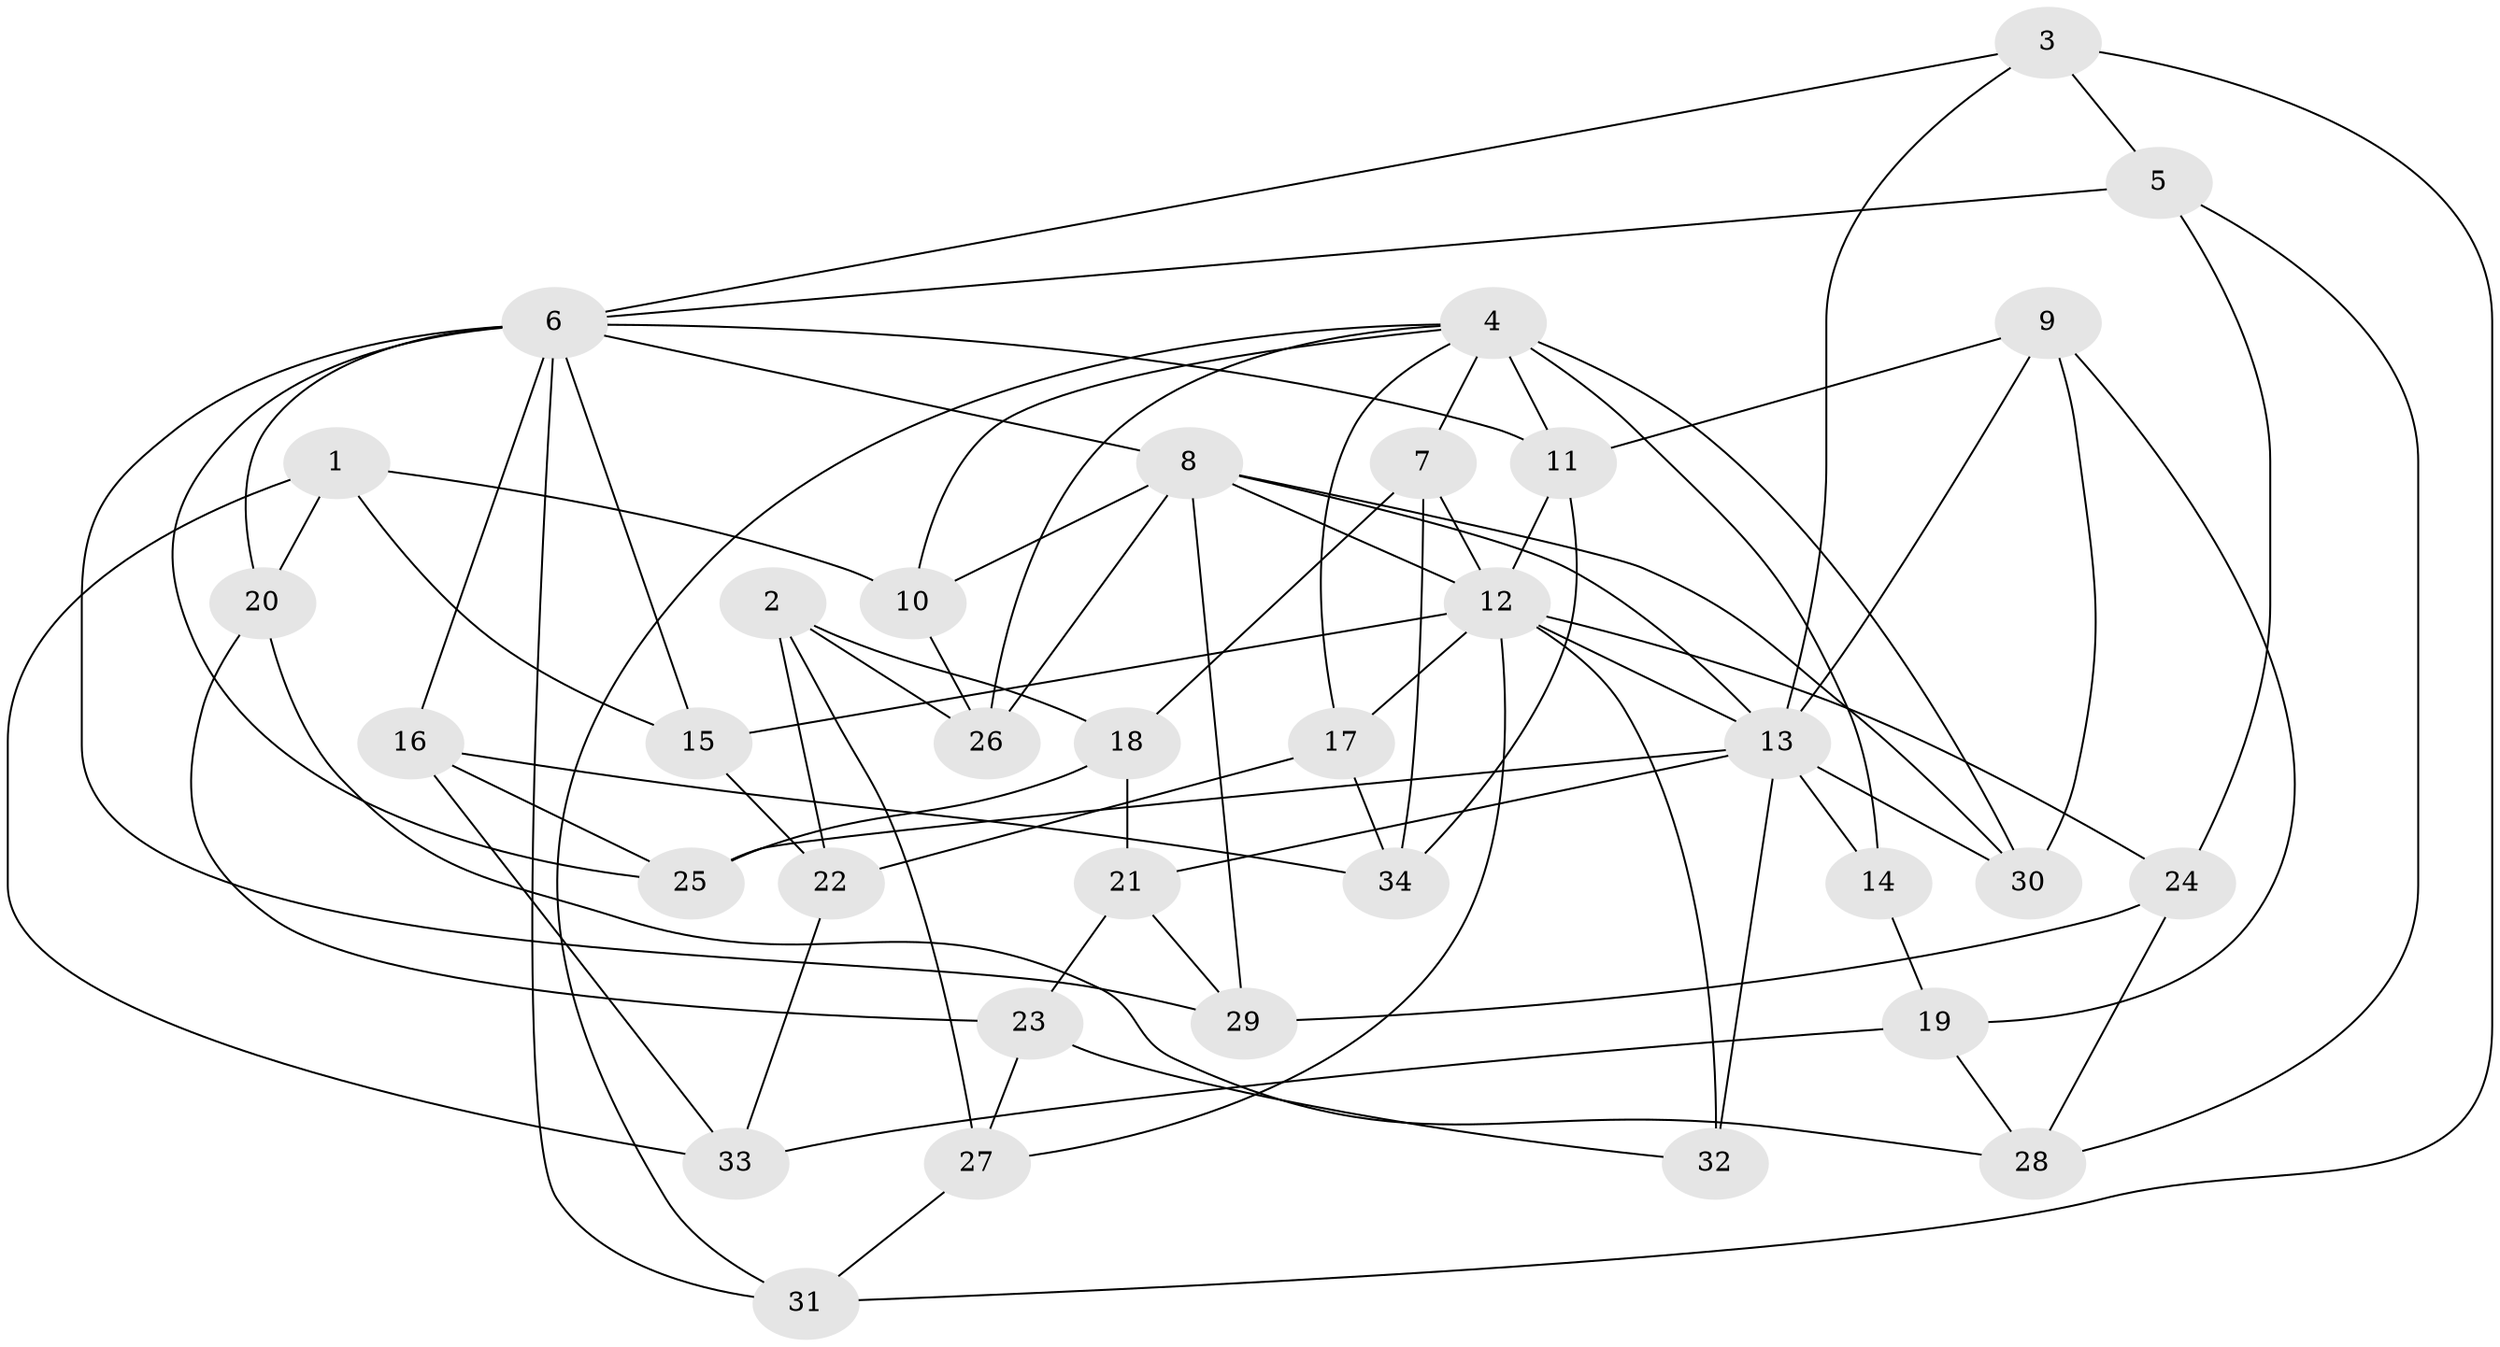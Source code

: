 // original degree distribution, {4: 1.0}
// Generated by graph-tools (version 1.1) at 2025/53/03/04/25 22:53:51]
// undirected, 34 vertices, 79 edges
graph export_dot {
  node [color=gray90,style=filled];
  1;
  2;
  3;
  4;
  5;
  6;
  7;
  8;
  9;
  10;
  11;
  12;
  13;
  14;
  15;
  16;
  17;
  18;
  19;
  20;
  21;
  22;
  23;
  24;
  25;
  26;
  27;
  28;
  29;
  30;
  31;
  32;
  33;
  34;
  1 -- 10 [weight=1.0];
  1 -- 15 [weight=1.0];
  1 -- 20 [weight=1.0];
  1 -- 33 [weight=1.0];
  2 -- 18 [weight=1.0];
  2 -- 22 [weight=1.0];
  2 -- 26 [weight=1.0];
  2 -- 27 [weight=1.0];
  3 -- 5 [weight=1.0];
  3 -- 6 [weight=1.0];
  3 -- 13 [weight=1.0];
  3 -- 31 [weight=1.0];
  4 -- 7 [weight=1.0];
  4 -- 10 [weight=1.0];
  4 -- 11 [weight=3.0];
  4 -- 14 [weight=1.0];
  4 -- 17 [weight=1.0];
  4 -- 26 [weight=1.0];
  4 -- 30 [weight=1.0];
  4 -- 31 [weight=1.0];
  5 -- 6 [weight=1.0];
  5 -- 24 [weight=1.0];
  5 -- 28 [weight=1.0];
  6 -- 8 [weight=1.0];
  6 -- 11 [weight=1.0];
  6 -- 15 [weight=1.0];
  6 -- 16 [weight=1.0];
  6 -- 20 [weight=1.0];
  6 -- 25 [weight=1.0];
  6 -- 29 [weight=1.0];
  6 -- 31 [weight=1.0];
  7 -- 12 [weight=1.0];
  7 -- 18 [weight=1.0];
  7 -- 34 [weight=1.0];
  8 -- 10 [weight=1.0];
  8 -- 12 [weight=1.0];
  8 -- 13 [weight=2.0];
  8 -- 26 [weight=1.0];
  8 -- 29 [weight=1.0];
  8 -- 30 [weight=1.0];
  9 -- 11 [weight=1.0];
  9 -- 13 [weight=1.0];
  9 -- 19 [weight=1.0];
  9 -- 30 [weight=1.0];
  10 -- 26 [weight=1.0];
  11 -- 12 [weight=2.0];
  11 -- 34 [weight=1.0];
  12 -- 13 [weight=1.0];
  12 -- 15 [weight=1.0];
  12 -- 17 [weight=1.0];
  12 -- 24 [weight=1.0];
  12 -- 27 [weight=1.0];
  12 -- 32 [weight=1.0];
  13 -- 14 [weight=2.0];
  13 -- 21 [weight=1.0];
  13 -- 25 [weight=1.0];
  13 -- 30 [weight=1.0];
  13 -- 32 [weight=2.0];
  14 -- 19 [weight=1.0];
  15 -- 22 [weight=1.0];
  16 -- 25 [weight=1.0];
  16 -- 33 [weight=1.0];
  16 -- 34 [weight=1.0];
  17 -- 22 [weight=1.0];
  17 -- 34 [weight=1.0];
  18 -- 21 [weight=1.0];
  18 -- 25 [weight=1.0];
  19 -- 28 [weight=1.0];
  19 -- 33 [weight=1.0];
  20 -- 23 [weight=1.0];
  20 -- 28 [weight=1.0];
  21 -- 23 [weight=1.0];
  21 -- 29 [weight=1.0];
  22 -- 33 [weight=1.0];
  23 -- 27 [weight=1.0];
  23 -- 32 [weight=1.0];
  24 -- 28 [weight=1.0];
  24 -- 29 [weight=1.0];
  27 -- 31 [weight=1.0];
}
